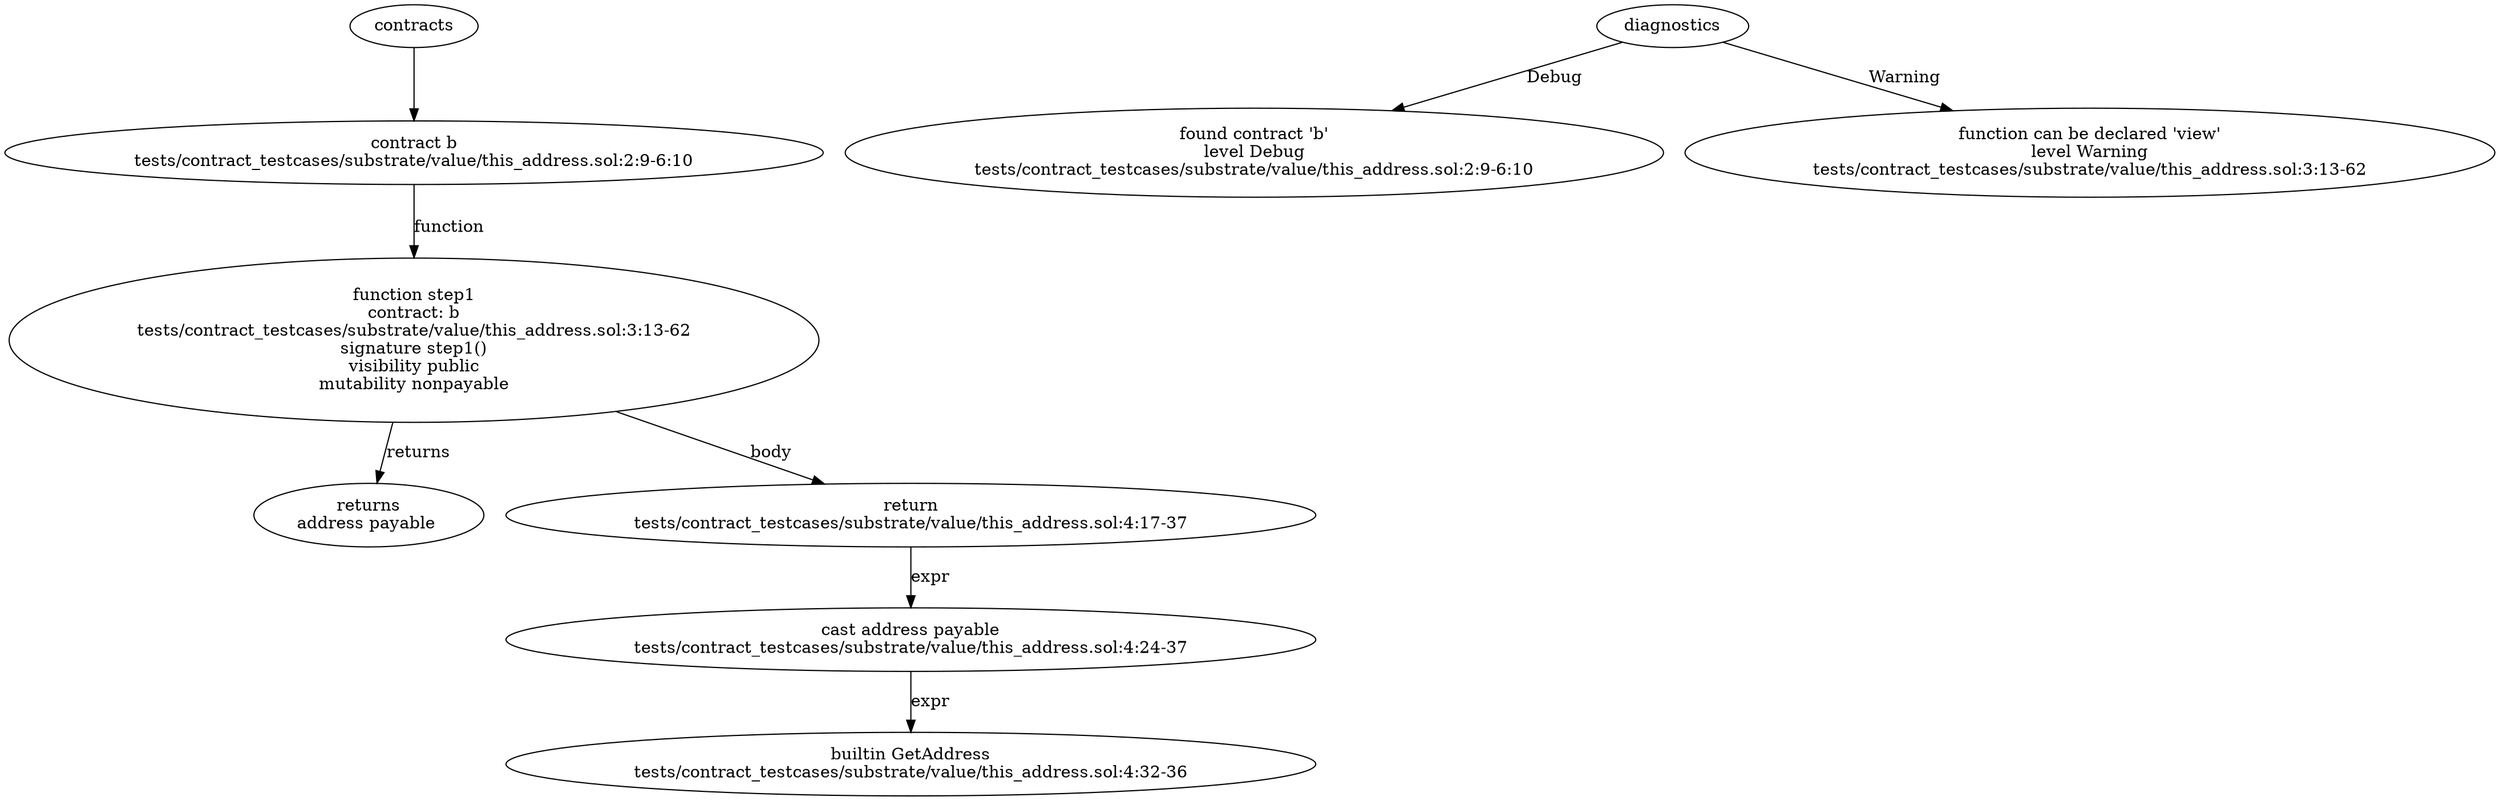 strict digraph "tests/contract_testcases/substrate/value/this_address.sol" {
	contract [label="contract b\ntests/contract_testcases/substrate/value/this_address.sol:2:9-6:10"]
	step1 [label="function step1\ncontract: b\ntests/contract_testcases/substrate/value/this_address.sol:3:13-62\nsignature step1()\nvisibility public\nmutability nonpayable"]
	returns [label="returns\naddress payable "]
	return [label="return\ntests/contract_testcases/substrate/value/this_address.sol:4:17-37"]
	cast [label="cast address payable\ntests/contract_testcases/substrate/value/this_address.sol:4:24-37"]
	builtins [label="builtin GetAddress\ntests/contract_testcases/substrate/value/this_address.sol:4:32-36"]
	diagnostic [label="found contract 'b'\nlevel Debug\ntests/contract_testcases/substrate/value/this_address.sol:2:9-6:10"]
	diagnostic_9 [label="function can be declared 'view'\nlevel Warning\ntests/contract_testcases/substrate/value/this_address.sol:3:13-62"]
	contracts -> contract
	contract -> step1 [label="function"]
	step1 -> returns [label="returns"]
	step1 -> return [label="body"]
	return -> cast [label="expr"]
	cast -> builtins [label="expr"]
	diagnostics -> diagnostic [label="Debug"]
	diagnostics -> diagnostic_9 [label="Warning"]
}
